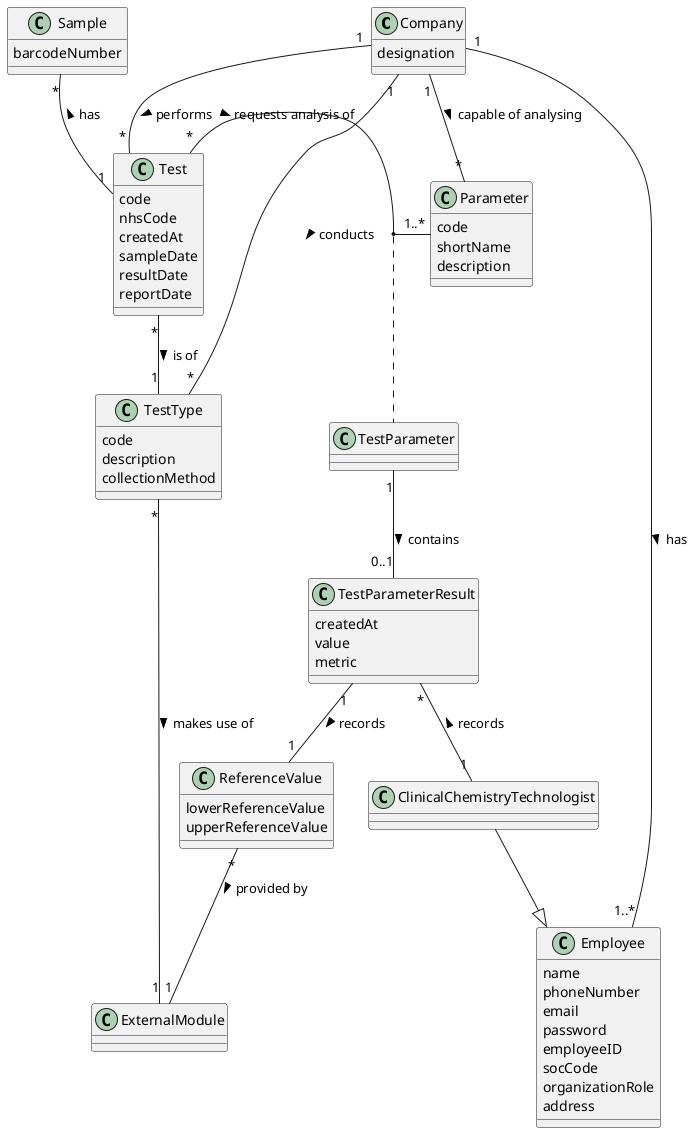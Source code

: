 @startuml
'https://plantuml.com/class-diagram

class Company{
designation
}
class Test{
 code
 nhsCode
 createdAt
 sampleDate
 resultDate
 reportDate
}
class TestType{
code
description
collectionMethod
}
class TestParameter
class ExternalModule
class ReferenceValue{
lowerReferenceValue
upperReferenceValue
}
class Parameter{
code
shortName
description
}
class TestParameterResult{
createdAt
value
metric
}
class Sample{
barcodeNumber
}
class ClinicalChemistryTechnologist{
}
class Employee{
    name
    phoneNumber
    email
    password
    employeeID
    socCode
    organizationRole
    address
}
Company "1" -- "1..*" Employee: has >
ClinicalChemistryTechnologist --|> Employee
Company "1" -- "*" TestType: conducts >
Company "1" -- "*" Test: performs >
TestType "*" - "1" ExternalModule: makes use of >
Company "1" -- "*" Parameter: capable of analysing >
Sample "*" -- "1" Test: has <
TestParameter "1" -- "0..1" TestParameterResult: contains >
TestParameterResult "1" -- "1" ReferenceValue: records >
TestParameterResult "*" -- "1" ClinicalChemistryTechnologist: records <
ReferenceValue "*" -- "1" ExternalModule: provided by >
Test "*" - "1..*" Parameter: requests analysis of >
(Test, Parameter) .. TestParameter
Test "*" -- "1" TestType: is of >
@enduml
